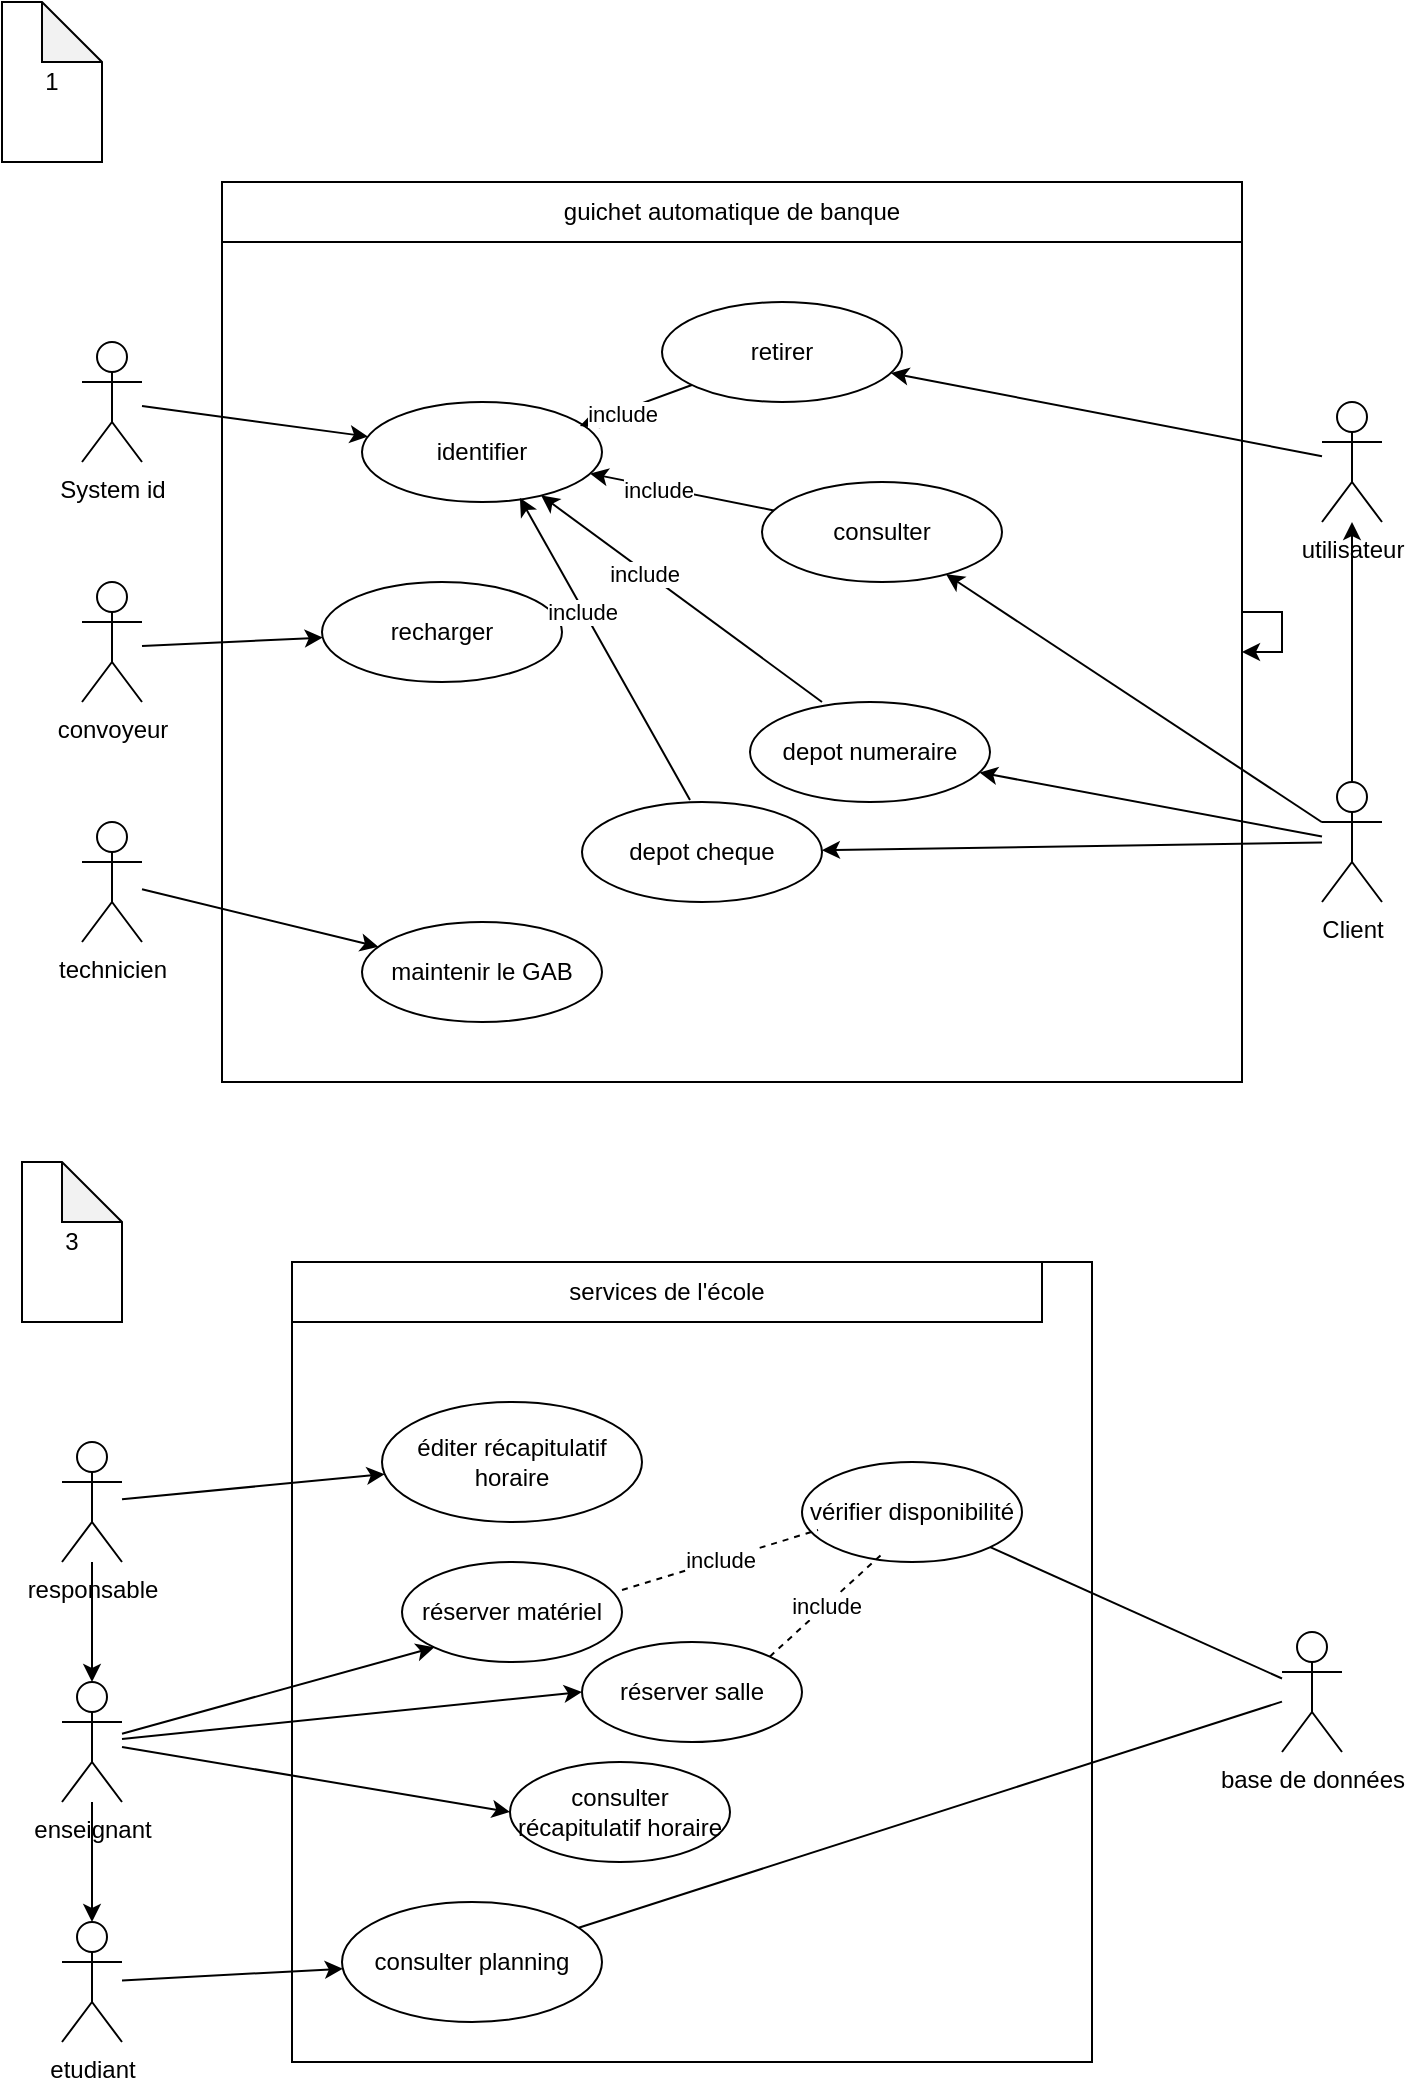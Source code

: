 <mxfile version="24.7.15">
  <diagram name="Page-1" id="Khyg_C0OmY_P2ztcUPCE">
    <mxGraphModel dx="1050" dy="557" grid="1" gridSize="10" guides="1" tooltips="1" connect="1" arrows="1" fold="1" page="1" pageScale="1" pageWidth="827" pageHeight="1169" math="0" shadow="0">
      <root>
        <mxCell id="0" />
        <mxCell id="1" parent="0" />
        <mxCell id="jn_K5ucYfSR-Frp_HvuO-1" value="Client" style="shape=umlActor;verticalLabelPosition=bottom;verticalAlign=top;html=1;outlineConnect=0;" vertex="1" parent="1">
          <mxGeometry x="710" y="410" width="30" height="60" as="geometry" />
        </mxCell>
        <mxCell id="jn_K5ucYfSR-Frp_HvuO-2" value="&lt;div&gt;utilisateur&lt;/div&gt;&lt;div&gt;&lt;br&gt;&lt;/div&gt;" style="shape=umlActor;verticalLabelPosition=bottom;verticalAlign=top;html=1;outlineConnect=0;" vertex="1" parent="1">
          <mxGeometry x="710" y="220" width="30" height="60" as="geometry" />
        </mxCell>
        <mxCell id="jn_K5ucYfSR-Frp_HvuO-3" value="" style="endArrow=classic;html=1;rounded=0;exitX=0.5;exitY=0;exitDx=0;exitDy=0;exitPerimeter=0;" edge="1" parent="1" source="jn_K5ucYfSR-Frp_HvuO-1" target="jn_K5ucYfSR-Frp_HvuO-2">
          <mxGeometry width="50" height="50" relative="1" as="geometry">
            <mxPoint x="400" y="350" as="sourcePoint" />
            <mxPoint x="450" y="300" as="targetPoint" />
          </mxGeometry>
        </mxCell>
        <mxCell id="jn_K5ucYfSR-Frp_HvuO-4" value="&lt;div&gt;retirer&lt;/div&gt;" style="ellipse;whiteSpace=wrap;html=1;" vertex="1" parent="1">
          <mxGeometry x="380" y="170" width="120" height="50" as="geometry" />
        </mxCell>
        <mxCell id="jn_K5ucYfSR-Frp_HvuO-5" value="consulter" style="ellipse;whiteSpace=wrap;html=1;" vertex="1" parent="1">
          <mxGeometry x="430" y="260" width="120" height="50" as="geometry" />
        </mxCell>
        <mxCell id="jn_K5ucYfSR-Frp_HvuO-6" value="identifier" style="ellipse;whiteSpace=wrap;html=1;" vertex="1" parent="1">
          <mxGeometry x="230" y="220" width="120" height="50" as="geometry" />
        </mxCell>
        <mxCell id="jn_K5ucYfSR-Frp_HvuO-7" value="depot numeraire" style="ellipse;whiteSpace=wrap;html=1;" vertex="1" parent="1">
          <mxGeometry x="424" y="370" width="120" height="50" as="geometry" />
        </mxCell>
        <mxCell id="jn_K5ucYfSR-Frp_HvuO-8" value="depot cheque" style="ellipse;whiteSpace=wrap;html=1;" vertex="1" parent="1">
          <mxGeometry x="340" y="420" width="120" height="50" as="geometry" />
        </mxCell>
        <mxCell id="jn_K5ucYfSR-Frp_HvuO-9" value="" style="endArrow=classic;html=1;rounded=0;" edge="1" parent="1" source="jn_K5ucYfSR-Frp_HvuO-1" target="jn_K5ucYfSR-Frp_HvuO-7">
          <mxGeometry width="50" height="50" relative="1" as="geometry">
            <mxPoint x="400" y="350" as="sourcePoint" />
            <mxPoint x="450" y="300" as="targetPoint" />
          </mxGeometry>
        </mxCell>
        <mxCell id="jn_K5ucYfSR-Frp_HvuO-10" value="" style="endArrow=classic;html=1;rounded=0;" edge="1" parent="1" source="jn_K5ucYfSR-Frp_HvuO-1" target="jn_K5ucYfSR-Frp_HvuO-8">
          <mxGeometry width="50" height="50" relative="1" as="geometry">
            <mxPoint x="660" y="460" as="sourcePoint" />
            <mxPoint x="549" y="415" as="targetPoint" />
          </mxGeometry>
        </mxCell>
        <mxCell id="jn_K5ucYfSR-Frp_HvuO-11" value="" style="endArrow=classic;html=1;rounded=0;" edge="1" parent="1" source="jn_K5ucYfSR-Frp_HvuO-1" target="jn_K5ucYfSR-Frp_HvuO-5">
          <mxGeometry width="50" height="50" relative="1" as="geometry">
            <mxPoint x="710" y="440" as="sourcePoint" />
            <mxPoint x="450" y="300" as="targetPoint" />
          </mxGeometry>
        </mxCell>
        <mxCell id="jn_K5ucYfSR-Frp_HvuO-12" value="" style="endArrow=classic;html=1;rounded=0;" edge="1" parent="1" source="jn_K5ucYfSR-Frp_HvuO-2" target="jn_K5ucYfSR-Frp_HvuO-4">
          <mxGeometry width="50" height="50" relative="1" as="geometry">
            <mxPoint x="400" y="350" as="sourcePoint" />
            <mxPoint x="450" y="300" as="targetPoint" />
          </mxGeometry>
        </mxCell>
        <mxCell id="jn_K5ucYfSR-Frp_HvuO-13" value="&lt;div&gt;System id&lt;/div&gt;" style="shape=umlActor;verticalLabelPosition=bottom;verticalAlign=top;html=1;outlineConnect=0;" vertex="1" parent="1">
          <mxGeometry x="90" y="190" width="30" height="60" as="geometry" />
        </mxCell>
        <mxCell id="jn_K5ucYfSR-Frp_HvuO-14" value="convoyeur" style="shape=umlActor;verticalLabelPosition=bottom;verticalAlign=top;html=1;outlineConnect=0;" vertex="1" parent="1">
          <mxGeometry x="90" y="310" width="30" height="60" as="geometry" />
        </mxCell>
        <mxCell id="jn_K5ucYfSR-Frp_HvuO-15" value="technicien" style="shape=umlActor;verticalLabelPosition=bottom;verticalAlign=top;html=1;outlineConnect=0;" vertex="1" parent="1">
          <mxGeometry x="90" y="430" width="30" height="60" as="geometry" />
        </mxCell>
        <mxCell id="jn_K5ucYfSR-Frp_HvuO-16" value="recharger" style="ellipse;whiteSpace=wrap;html=1;" vertex="1" parent="1">
          <mxGeometry x="210" y="310" width="120" height="50" as="geometry" />
        </mxCell>
        <mxCell id="jn_K5ucYfSR-Frp_HvuO-17" value="maintenir le GAB" style="ellipse;whiteSpace=wrap;html=1;" vertex="1" parent="1">
          <mxGeometry x="230" y="480" width="120" height="50" as="geometry" />
        </mxCell>
        <mxCell id="jn_K5ucYfSR-Frp_HvuO-18" value="" style="endArrow=classic;html=1;rounded=0;" edge="1" parent="1" source="jn_K5ucYfSR-Frp_HvuO-5" target="jn_K5ucYfSR-Frp_HvuO-6">
          <mxGeometry width="50" height="50" relative="1" as="geometry">
            <mxPoint x="400" y="350" as="sourcePoint" />
            <mxPoint x="380" y="340" as="targetPoint" />
          </mxGeometry>
        </mxCell>
        <mxCell id="jn_K5ucYfSR-Frp_HvuO-19" value="&lt;div&gt;include&lt;/div&gt;" style="edgeLabel;html=1;align=center;verticalAlign=middle;resizable=0;points=[];" vertex="1" connectable="0" parent="jn_K5ucYfSR-Frp_HvuO-18">
          <mxGeometry x="0.256" y="1" relative="1" as="geometry">
            <mxPoint as="offset" />
          </mxGeometry>
        </mxCell>
        <mxCell id="jn_K5ucYfSR-Frp_HvuO-20" value="" style="endArrow=classic;html=1;rounded=0;entryX=0.908;entryY=0.24;entryDx=0;entryDy=0;entryPerimeter=0;" edge="1" parent="1" source="jn_K5ucYfSR-Frp_HvuO-4" target="jn_K5ucYfSR-Frp_HvuO-6">
          <mxGeometry width="50" height="50" relative="1" as="geometry">
            <mxPoint x="446" y="284" as="sourcePoint" />
            <mxPoint x="354" y="266" as="targetPoint" />
          </mxGeometry>
        </mxCell>
        <mxCell id="jn_K5ucYfSR-Frp_HvuO-21" value="&lt;div&gt;include&lt;/div&gt;" style="edgeLabel;html=1;align=center;verticalAlign=middle;resizable=0;points=[];" vertex="1" connectable="0" parent="jn_K5ucYfSR-Frp_HvuO-20">
          <mxGeometry x="0.256" y="1" relative="1" as="geometry">
            <mxPoint as="offset" />
          </mxGeometry>
        </mxCell>
        <mxCell id="jn_K5ucYfSR-Frp_HvuO-22" value="" style="endArrow=classic;html=1;rounded=0;exitX=0.3;exitY=0;exitDx=0;exitDy=0;exitPerimeter=0;" edge="1" parent="1" source="jn_K5ucYfSR-Frp_HvuO-7" target="jn_K5ucYfSR-Frp_HvuO-6">
          <mxGeometry width="50" height="50" relative="1" as="geometry">
            <mxPoint x="456" y="294" as="sourcePoint" />
            <mxPoint x="364" y="276" as="targetPoint" />
          </mxGeometry>
        </mxCell>
        <mxCell id="jn_K5ucYfSR-Frp_HvuO-23" value="&lt;div&gt;include&lt;/div&gt;" style="edgeLabel;html=1;align=center;verticalAlign=middle;resizable=0;points=[];" vertex="1" connectable="0" parent="jn_K5ucYfSR-Frp_HvuO-22">
          <mxGeometry x="0.256" y="1" relative="1" as="geometry">
            <mxPoint as="offset" />
          </mxGeometry>
        </mxCell>
        <mxCell id="jn_K5ucYfSR-Frp_HvuO-24" value="" style="endArrow=classic;html=1;rounded=0;exitX=0.45;exitY=-0.02;exitDx=0;exitDy=0;exitPerimeter=0;entryX=0.658;entryY=0.96;entryDx=0;entryDy=0;entryPerimeter=0;" edge="1" parent="1" source="jn_K5ucYfSR-Frp_HvuO-8" target="jn_K5ucYfSR-Frp_HvuO-6">
          <mxGeometry width="50" height="50" relative="1" as="geometry">
            <mxPoint x="466" y="304" as="sourcePoint" />
            <mxPoint x="374" y="286" as="targetPoint" />
          </mxGeometry>
        </mxCell>
        <mxCell id="jn_K5ucYfSR-Frp_HvuO-25" value="&lt;div&gt;include&lt;/div&gt;" style="edgeLabel;html=1;align=center;verticalAlign=middle;resizable=0;points=[];" vertex="1" connectable="0" parent="jn_K5ucYfSR-Frp_HvuO-24">
          <mxGeometry x="0.256" y="1" relative="1" as="geometry">
            <mxPoint as="offset" />
          </mxGeometry>
        </mxCell>
        <mxCell id="jn_K5ucYfSR-Frp_HvuO-26" value="" style="endArrow=classic;html=1;rounded=0;" edge="1" parent="1" source="jn_K5ucYfSR-Frp_HvuO-15" target="jn_K5ucYfSR-Frp_HvuO-17">
          <mxGeometry width="50" height="50" relative="1" as="geometry">
            <mxPoint x="400" y="350" as="sourcePoint" />
            <mxPoint x="450" y="300" as="targetPoint" />
          </mxGeometry>
        </mxCell>
        <mxCell id="jn_K5ucYfSR-Frp_HvuO-27" value="" style="endArrow=classic;html=1;rounded=0;" edge="1" parent="1" target="jn_K5ucYfSR-Frp_HvuO-16">
          <mxGeometry width="50" height="50" relative="1" as="geometry">
            <mxPoint x="120" y="342" as="sourcePoint" />
            <mxPoint x="238" y="370" as="targetPoint" />
          </mxGeometry>
        </mxCell>
        <mxCell id="jn_K5ucYfSR-Frp_HvuO-28" value="" style="rounded=0;whiteSpace=wrap;html=1;fillColor=none;" vertex="1" parent="1">
          <mxGeometry x="160" y="110" width="510" height="450" as="geometry" />
        </mxCell>
        <mxCell id="jn_K5ucYfSR-Frp_HvuO-29" style="edgeStyle=orthogonalEdgeStyle;rounded=0;orthogonalLoop=1;jettySize=auto;html=1;" edge="1" parent="1" source="jn_K5ucYfSR-Frp_HvuO-28" target="jn_K5ucYfSR-Frp_HvuO-28">
          <mxGeometry relative="1" as="geometry" />
        </mxCell>
        <mxCell id="jn_K5ucYfSR-Frp_HvuO-30" value="guichet automatique de banque" style="rounded=0;whiteSpace=wrap;html=1;" vertex="1" parent="1">
          <mxGeometry x="160" y="110" width="510" height="30" as="geometry" />
        </mxCell>
        <mxCell id="jn_K5ucYfSR-Frp_HvuO-31" value="" style="endArrow=classic;html=1;rounded=0;" edge="1" parent="1" source="jn_K5ucYfSR-Frp_HvuO-13" target="jn_K5ucYfSR-Frp_HvuO-6">
          <mxGeometry width="50" height="50" relative="1" as="geometry">
            <mxPoint x="400" y="350" as="sourcePoint" />
            <mxPoint x="450" y="300" as="targetPoint" />
          </mxGeometry>
        </mxCell>
        <mxCell id="jn_K5ucYfSR-Frp_HvuO-32" value="1" style="shape=note;whiteSpace=wrap;html=1;backgroundOutline=1;darkOpacity=0.05;" vertex="1" parent="1">
          <mxGeometry x="50" y="20" width="50" height="80" as="geometry" />
        </mxCell>
        <mxCell id="jn_K5ucYfSR-Frp_HvuO-33" value="3" style="shape=note;whiteSpace=wrap;html=1;backgroundOutline=1;darkOpacity=0.05;" vertex="1" parent="1">
          <mxGeometry x="60" y="600" width="50" height="80" as="geometry" />
        </mxCell>
        <mxCell id="jn_K5ucYfSR-Frp_HvuO-34" value="responsable" style="shape=umlActor;verticalLabelPosition=bottom;verticalAlign=top;html=1;outlineConnect=0;" vertex="1" parent="1">
          <mxGeometry x="80" y="740" width="30" height="60" as="geometry" />
        </mxCell>
        <mxCell id="jn_K5ucYfSR-Frp_HvuO-35" value="enseignant" style="shape=umlActor;verticalLabelPosition=bottom;verticalAlign=top;html=1;outlineConnect=0;" vertex="1" parent="1">
          <mxGeometry x="80" y="860" width="30" height="60" as="geometry" />
        </mxCell>
        <mxCell id="jn_K5ucYfSR-Frp_HvuO-36" value="&lt;div&gt;etudiant&lt;/div&gt;" style="shape=umlActor;verticalLabelPosition=bottom;verticalAlign=top;html=1;outlineConnect=0;" vertex="1" parent="1">
          <mxGeometry x="80" y="980" width="30" height="60" as="geometry" />
        </mxCell>
        <mxCell id="jn_K5ucYfSR-Frp_HvuO-37" value="" style="endArrow=classic;html=1;rounded=0;" edge="1" parent="1" source="jn_K5ucYfSR-Frp_HvuO-34" target="jn_K5ucYfSR-Frp_HvuO-35">
          <mxGeometry width="50" height="50" relative="1" as="geometry">
            <mxPoint x="330" y="850" as="sourcePoint" />
            <mxPoint x="440" y="840" as="targetPoint" />
          </mxGeometry>
        </mxCell>
        <mxCell id="jn_K5ucYfSR-Frp_HvuO-38" value="" style="endArrow=classic;html=1;rounded=0;entryX=0.5;entryY=0;entryDx=0;entryDy=0;entryPerimeter=0;" edge="1" parent="1" source="jn_K5ucYfSR-Frp_HvuO-35" target="jn_K5ucYfSR-Frp_HvuO-36">
          <mxGeometry width="50" height="50" relative="1" as="geometry">
            <mxPoint x="94.5" y="940" as="sourcePoint" />
            <mxPoint x="94.5" y="1000" as="targetPoint" />
            <Array as="points">
              <mxPoint x="95" y="950" />
            </Array>
          </mxGeometry>
        </mxCell>
        <mxCell id="jn_K5ucYfSR-Frp_HvuO-39" value="consulter planning" style="ellipse;whiteSpace=wrap;html=1;" vertex="1" parent="1">
          <mxGeometry x="220" y="970" width="130" height="60" as="geometry" />
        </mxCell>
        <mxCell id="jn_K5ucYfSR-Frp_HvuO-40" value="consulter récapitulatif horaire" style="ellipse;whiteSpace=wrap;html=1;" vertex="1" parent="1">
          <mxGeometry x="304" y="900" width="110" height="50" as="geometry" />
        </mxCell>
        <mxCell id="jn_K5ucYfSR-Frp_HvuO-41" value="éditer récapitulatif horaire" style="ellipse;whiteSpace=wrap;html=1;" vertex="1" parent="1">
          <mxGeometry x="240" y="720" width="130" height="60" as="geometry" />
        </mxCell>
        <mxCell id="jn_K5ucYfSR-Frp_HvuO-42" value="réserver salle" style="ellipse;whiteSpace=wrap;html=1;" vertex="1" parent="1">
          <mxGeometry x="340" y="840" width="110" height="50" as="geometry" />
        </mxCell>
        <mxCell id="jn_K5ucYfSR-Frp_HvuO-43" value="réserver matériel" style="ellipse;whiteSpace=wrap;html=1;" vertex="1" parent="1">
          <mxGeometry x="250" y="800" width="110" height="50" as="geometry" />
        </mxCell>
        <mxCell id="jn_K5ucYfSR-Frp_HvuO-44" value="vérifier disponibilité" style="ellipse;whiteSpace=wrap;html=1;" vertex="1" parent="1">
          <mxGeometry x="450" y="750" width="110" height="50" as="geometry" />
        </mxCell>
        <mxCell id="jn_K5ucYfSR-Frp_HvuO-45" value="&lt;div&gt;base de données&lt;/div&gt;&lt;div&gt;&lt;br&gt;&lt;/div&gt;" style="shape=umlActor;verticalLabelPosition=bottom;verticalAlign=top;html=1;outlineConnect=0;" vertex="1" parent="1">
          <mxGeometry x="690" y="835" width="30" height="60" as="geometry" />
        </mxCell>
        <mxCell id="jn_K5ucYfSR-Frp_HvuO-49" value="" style="endArrow=classic;html=1;rounded=0;entryX=0;entryY=1;entryDx=0;entryDy=0;" edge="1" parent="1" source="jn_K5ucYfSR-Frp_HvuO-35" target="jn_K5ucYfSR-Frp_HvuO-43">
          <mxGeometry width="50" height="50" relative="1" as="geometry">
            <mxPoint x="150" y="886" as="sourcePoint" />
            <mxPoint x="254" y="860" as="targetPoint" />
          </mxGeometry>
        </mxCell>
        <mxCell id="jn_K5ucYfSR-Frp_HvuO-50" value="" style="endArrow=classic;html=1;rounded=0;entryX=0;entryY=0.5;entryDx=0;entryDy=0;" edge="1" parent="1" source="jn_K5ucYfSR-Frp_HvuO-35" target="jn_K5ucYfSR-Frp_HvuO-42">
          <mxGeometry width="50" height="50" relative="1" as="geometry">
            <mxPoint x="120" y="896" as="sourcePoint" />
            <mxPoint x="276" y="853" as="targetPoint" />
          </mxGeometry>
        </mxCell>
        <mxCell id="jn_K5ucYfSR-Frp_HvuO-51" value="" style="endArrow=classic;html=1;rounded=0;" edge="1" parent="1" source="jn_K5ucYfSR-Frp_HvuO-34" target="jn_K5ucYfSR-Frp_HvuO-41">
          <mxGeometry width="50" height="50" relative="1" as="geometry">
            <mxPoint x="120" y="810" as="sourcePoint" />
            <mxPoint x="350" y="875" as="targetPoint" />
          </mxGeometry>
        </mxCell>
        <mxCell id="jn_K5ucYfSR-Frp_HvuO-52" value="" style="endArrow=classic;html=1;rounded=0;entryX=0;entryY=0.5;entryDx=0;entryDy=0;" edge="1" parent="1" source="jn_K5ucYfSR-Frp_HvuO-35" target="jn_K5ucYfSR-Frp_HvuO-40">
          <mxGeometry width="50" height="50" relative="1" as="geometry">
            <mxPoint x="150" y="933" as="sourcePoint" />
            <mxPoint x="281" y="920" as="targetPoint" />
          </mxGeometry>
        </mxCell>
        <mxCell id="jn_K5ucYfSR-Frp_HvuO-53" value="include" style="endArrow=none;dashed=1;html=1;rounded=0;entryX=0.364;entryY=0.92;entryDx=0;entryDy=0;entryPerimeter=0;exitX=1;exitY=0;exitDx=0;exitDy=0;" edge="1" parent="1" source="jn_K5ucYfSR-Frp_HvuO-42" target="jn_K5ucYfSR-Frp_HvuO-44">
          <mxGeometry width="50" height="50" relative="1" as="geometry">
            <mxPoint x="460" y="880" as="sourcePoint" />
            <mxPoint x="440" y="840" as="targetPoint" />
          </mxGeometry>
        </mxCell>
        <mxCell id="jn_K5ucYfSR-Frp_HvuO-55" value="include" style="endArrow=none;dashed=1;html=1;rounded=0;entryX=0.073;entryY=0.68;entryDx=0;entryDy=0;entryPerimeter=0;exitX=1;exitY=0.28;exitDx=0;exitDy=0;exitPerimeter=0;" edge="1" parent="1" source="jn_K5ucYfSR-Frp_HvuO-43" target="jn_K5ucYfSR-Frp_HvuO-44">
          <mxGeometry width="50" height="50" relative="1" as="geometry">
            <mxPoint x="420" y="830" as="sourcePoint" />
            <mxPoint x="500" y="806" as="targetPoint" />
          </mxGeometry>
        </mxCell>
        <mxCell id="jn_K5ucYfSR-Frp_HvuO-56" value="" style="endArrow=classic;html=1;rounded=0;" edge="1" parent="1" source="jn_K5ucYfSR-Frp_HvuO-36" target="jn_K5ucYfSR-Frp_HvuO-39">
          <mxGeometry width="50" height="50" relative="1" as="geometry">
            <mxPoint x="390" y="890" as="sourcePoint" />
            <mxPoint x="440" y="840" as="targetPoint" />
          </mxGeometry>
        </mxCell>
        <mxCell id="jn_K5ucYfSR-Frp_HvuO-59" value="" style="endArrow=none;html=1;rounded=0;" edge="1" parent="1" source="jn_K5ucYfSR-Frp_HvuO-45" target="jn_K5ucYfSR-Frp_HvuO-44">
          <mxGeometry width="50" height="50" relative="1" as="geometry">
            <mxPoint x="590" y="950" as="sourcePoint" />
            <mxPoint x="440" y="840" as="targetPoint" />
          </mxGeometry>
        </mxCell>
        <mxCell id="jn_K5ucYfSR-Frp_HvuO-60" value="" style="endArrow=none;html=1;rounded=0;" edge="1" parent="1" source="jn_K5ucYfSR-Frp_HvuO-45" target="jn_K5ucYfSR-Frp_HvuO-39">
          <mxGeometry width="50" height="50" relative="1" as="geometry">
            <mxPoint x="390" y="890" as="sourcePoint" />
            <mxPoint x="440" y="840" as="targetPoint" />
          </mxGeometry>
        </mxCell>
        <mxCell id="jn_K5ucYfSR-Frp_HvuO-61" value="" style="whiteSpace=wrap;html=1;aspect=fixed;fillColor=none;" vertex="1" parent="1">
          <mxGeometry x="195" y="650" width="400" height="400" as="geometry" />
        </mxCell>
        <mxCell id="jn_K5ucYfSR-Frp_HvuO-62" value="services de l&#39;école" style="rounded=0;whiteSpace=wrap;html=1;fillColor=none;" vertex="1" parent="1">
          <mxGeometry x="195" y="650" width="375" height="30" as="geometry" />
        </mxCell>
      </root>
    </mxGraphModel>
  </diagram>
</mxfile>
